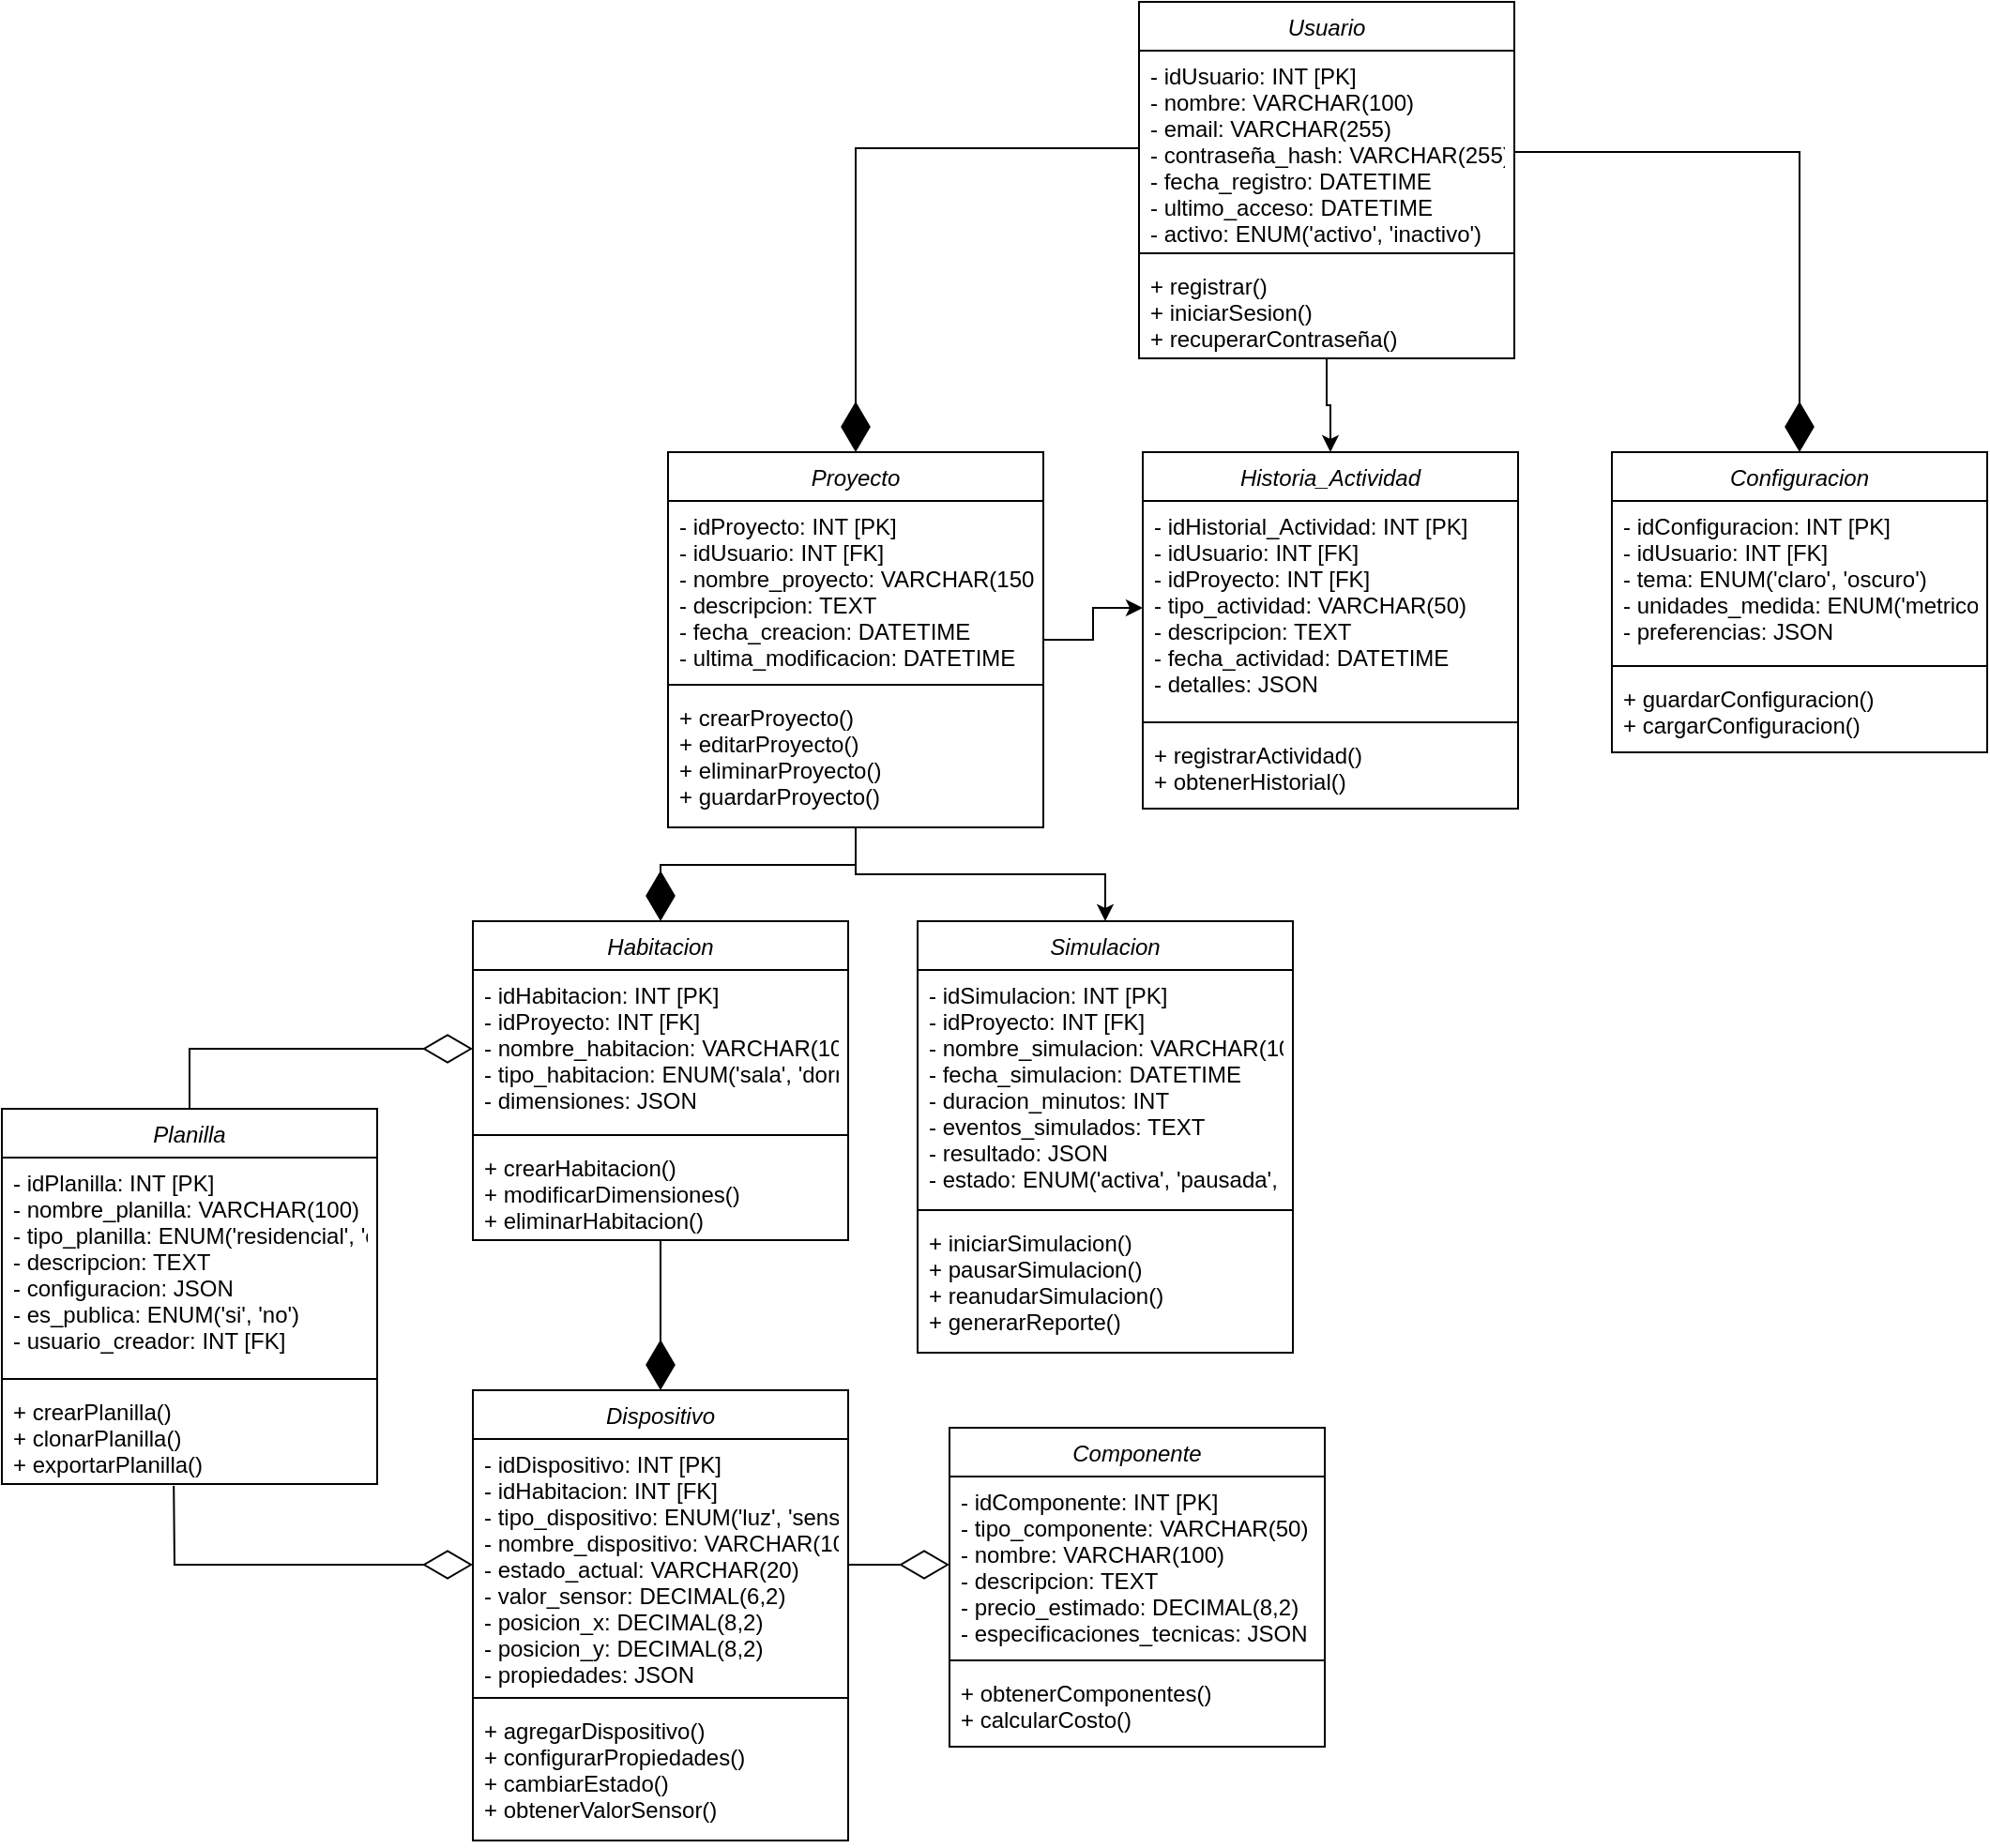 <mxfile version="28.2.8">
  <diagram id="C5RBs43oDa-KdzZeNtuy" name="Page-1">
    <mxGraphModel dx="1303" dy="709" grid="1" gridSize="10" guides="1" tooltips="1" connect="1" arrows="1" fold="1" page="1" pageScale="1" pageWidth="827" pageHeight="1169" math="0" shadow="0">
      <root>
        <mxCell id="WIyWlLk6GJQsqaUBKTNV-0" />
        <mxCell id="WIyWlLk6GJQsqaUBKTNV-1" parent="WIyWlLk6GJQsqaUBKTNV-0" />
        <mxCell id="V4DVvewW9u25lkIsxlTv-62" style="edgeStyle=orthogonalEdgeStyle;rounded=0;orthogonalLoop=1;jettySize=auto;html=1;entryX=0.5;entryY=0;entryDx=0;entryDy=0;" edge="1" parent="WIyWlLk6GJQsqaUBKTNV-1" source="zkfFHV4jXpPFQw0GAbJ--0" target="V4DVvewW9u25lkIsxlTv-29">
          <mxGeometry relative="1" as="geometry" />
        </mxCell>
        <mxCell id="zkfFHV4jXpPFQw0GAbJ--0" value="Usuario" style="swimlane;fontStyle=2;align=center;verticalAlign=top;childLayout=stackLayout;horizontal=1;startSize=26;horizontalStack=0;resizeParent=1;resizeLast=0;collapsible=1;marginBottom=0;rounded=0;shadow=0;strokeWidth=1;" parent="WIyWlLk6GJQsqaUBKTNV-1" vertex="1">
          <mxGeometry x="731" y="70" width="200" height="190" as="geometry">
            <mxRectangle x="230" y="140" width="160" height="26" as="alternateBounds" />
          </mxGeometry>
        </mxCell>
        <mxCell id="zkfFHV4jXpPFQw0GAbJ--1" value="- idUsuario: INT [PK]&#xa;    - nombre: VARCHAR(100)&#xa;    - email: VARCHAR(255)&#xa;    - contraseña_hash: VARCHAR(255)&#xa;    - fecha_registro: DATETIME&#xa;    - ultimo_acceso: DATETIME&#xa;    - activo: ENUM(&#39;activo&#39;, &#39;inactivo&#39;)" style="text;align=left;verticalAlign=top;spacingLeft=4;spacingRight=4;overflow=hidden;rotatable=0;points=[[0,0.5],[1,0.5]];portConstraint=eastwest;" parent="zkfFHV4jXpPFQw0GAbJ--0" vertex="1">
          <mxGeometry y="26" width="200" height="104" as="geometry" />
        </mxCell>
        <mxCell id="zkfFHV4jXpPFQw0GAbJ--4" value="" style="line;html=1;strokeWidth=1;align=left;verticalAlign=middle;spacingTop=-1;spacingLeft=3;spacingRight=3;rotatable=0;labelPosition=right;points=[];portConstraint=eastwest;" parent="zkfFHV4jXpPFQw0GAbJ--0" vertex="1">
          <mxGeometry y="130" width="200" height="8" as="geometry" />
        </mxCell>
        <mxCell id="zkfFHV4jXpPFQw0GAbJ--5" value="+ registrar()&#xa;+ iniciarSesion()&#xa;+ recuperarContraseña()" style="text;align=left;verticalAlign=top;spacingLeft=4;spacingRight=4;overflow=hidden;rotatable=0;points=[[0,0.5],[1,0.5]];portConstraint=eastwest;" parent="zkfFHV4jXpPFQw0GAbJ--0" vertex="1">
          <mxGeometry y="138" width="200" height="52" as="geometry" />
        </mxCell>
        <mxCell id="V4DVvewW9u25lkIsxlTv-41" style="edgeStyle=orthogonalEdgeStyle;rounded=0;orthogonalLoop=1;jettySize=auto;html=1;entryX=0;entryY=0.5;entryDx=0;entryDy=0;" edge="1" parent="WIyWlLk6GJQsqaUBKTNV-1" source="V4DVvewW9u25lkIsxlTv-0" target="V4DVvewW9u25lkIsxlTv-30">
          <mxGeometry relative="1" as="geometry" />
        </mxCell>
        <mxCell id="V4DVvewW9u25lkIsxlTv-48" style="edgeStyle=orthogonalEdgeStyle;rounded=0;orthogonalLoop=1;jettySize=auto;html=1;entryX=0.5;entryY=0;entryDx=0;entryDy=0;" edge="1" parent="WIyWlLk6GJQsqaUBKTNV-1" source="V4DVvewW9u25lkIsxlTv-0" target="V4DVvewW9u25lkIsxlTv-21">
          <mxGeometry relative="1" as="geometry" />
        </mxCell>
        <mxCell id="V4DVvewW9u25lkIsxlTv-0" value="Proyecto" style="swimlane;fontStyle=2;align=center;verticalAlign=top;childLayout=stackLayout;horizontal=1;startSize=26;horizontalStack=0;resizeParent=1;resizeLast=0;collapsible=1;marginBottom=0;rounded=0;shadow=0;strokeWidth=1;" vertex="1" parent="WIyWlLk6GJQsqaUBKTNV-1">
          <mxGeometry x="480" y="310" width="200" height="200" as="geometry">
            <mxRectangle x="230" y="140" width="160" height="26" as="alternateBounds" />
          </mxGeometry>
        </mxCell>
        <mxCell id="V4DVvewW9u25lkIsxlTv-1" value="- idProyecto: INT [PK]&#xa;    - idUsuario: INT [FK]&#xa;    - nombre_proyecto: VARCHAR(150)&#xa;    - descripcion: TEXT&#xa;    - fecha_creacion: DATETIME&#xa;    - ultima_modificacion: DATETIME" style="text;align=left;verticalAlign=top;spacingLeft=4;spacingRight=4;overflow=hidden;rotatable=0;points=[[0,0.5],[1,0.5]];portConstraint=eastwest;" vertex="1" parent="V4DVvewW9u25lkIsxlTv-0">
          <mxGeometry y="26" width="200" height="94" as="geometry" />
        </mxCell>
        <mxCell id="V4DVvewW9u25lkIsxlTv-2" value="" style="line;html=1;strokeWidth=1;align=left;verticalAlign=middle;spacingTop=-1;spacingLeft=3;spacingRight=3;rotatable=0;labelPosition=right;points=[];portConstraint=eastwest;" vertex="1" parent="V4DVvewW9u25lkIsxlTv-0">
          <mxGeometry y="120" width="200" height="8" as="geometry" />
        </mxCell>
        <mxCell id="V4DVvewW9u25lkIsxlTv-3" value="+ crearProyecto()&#xa;    + editarProyecto()&#xa;    + eliminarProyecto()&#xa;    + guardarProyecto()" style="text;align=left;verticalAlign=top;spacingLeft=4;spacingRight=4;overflow=hidden;rotatable=0;points=[[0,0.5],[1,0.5]];portConstraint=eastwest;" vertex="1" parent="V4DVvewW9u25lkIsxlTv-0">
          <mxGeometry y="128" width="200" height="72" as="geometry" />
        </mxCell>
        <mxCell id="V4DVvewW9u25lkIsxlTv-4" value="Habitacion" style="swimlane;fontStyle=2;align=center;verticalAlign=top;childLayout=stackLayout;horizontal=1;startSize=26;horizontalStack=0;resizeParent=1;resizeLast=0;collapsible=1;marginBottom=0;rounded=0;shadow=0;strokeWidth=1;" vertex="1" parent="WIyWlLk6GJQsqaUBKTNV-1">
          <mxGeometry x="376" y="560" width="200" height="170" as="geometry">
            <mxRectangle x="230" y="140" width="160" height="26" as="alternateBounds" />
          </mxGeometry>
        </mxCell>
        <mxCell id="V4DVvewW9u25lkIsxlTv-5" value="- idHabitacion: INT [PK]&#xa;    - idProyecto: INT [FK]&#xa;    - nombre_habitacion: VARCHAR(100)&#xa;    - tipo_habitacion: ENUM(&#39;sala&#39;, &#39;dormitorio&#39;, &#39;cocina&#39;, &#39;baño&#39;)&#xa;    - dimensiones: JSON" style="text;align=left;verticalAlign=top;spacingLeft=4;spacingRight=4;overflow=hidden;rotatable=0;points=[[0,0.5],[1,0.5]];portConstraint=eastwest;" vertex="1" parent="V4DVvewW9u25lkIsxlTv-4">
          <mxGeometry y="26" width="200" height="84" as="geometry" />
        </mxCell>
        <mxCell id="V4DVvewW9u25lkIsxlTv-6" value="" style="line;html=1;strokeWidth=1;align=left;verticalAlign=middle;spacingTop=-1;spacingLeft=3;spacingRight=3;rotatable=0;labelPosition=right;points=[];portConstraint=eastwest;" vertex="1" parent="V4DVvewW9u25lkIsxlTv-4">
          <mxGeometry y="110" width="200" height="8" as="geometry" />
        </mxCell>
        <mxCell id="V4DVvewW9u25lkIsxlTv-7" value="+ crearHabitacion()&#xa;    + modificarDimensiones()&#xa;    + eliminarHabitacion()" style="text;align=left;verticalAlign=top;spacingLeft=4;spacingRight=4;overflow=hidden;rotatable=0;points=[[0,0.5],[1,0.5]];portConstraint=eastwest;" vertex="1" parent="V4DVvewW9u25lkIsxlTv-4">
          <mxGeometry y="118" width="200" height="52" as="geometry" />
        </mxCell>
        <mxCell id="V4DVvewW9u25lkIsxlTv-8" value="Dispositivo" style="swimlane;fontStyle=2;align=center;verticalAlign=top;childLayout=stackLayout;horizontal=1;startSize=26;horizontalStack=0;resizeParent=1;resizeLast=0;collapsible=1;marginBottom=0;rounded=0;shadow=0;strokeWidth=1;" vertex="1" parent="WIyWlLk6GJQsqaUBKTNV-1">
          <mxGeometry x="376" y="810" width="200" height="240" as="geometry">
            <mxRectangle x="230" y="140" width="160" height="26" as="alternateBounds" />
          </mxGeometry>
        </mxCell>
        <mxCell id="V4DVvewW9u25lkIsxlTv-9" value="- idDispositivo: INT [PK]&#xa;    - idHabitacion: INT [FK]&#xa;    - tipo_dispositivo: ENUM(&#39;luz&#39;, &#39;sensor_movimiento&#39;, &#39;termostato&#39;, &#39;actuador&#39;)&#xa;    - nombre_dispositivo: VARCHAR(100)&#xa;    - estado_actual: VARCHAR(20)&#xa;    - valor_sensor: DECIMAL(6,2)&#xa;    - posicion_x: DECIMAL(8,2)&#xa;    - posicion_y: DECIMAL(8,2)&#xa;    - propiedades: JSON" style="text;align=left;verticalAlign=top;spacingLeft=4;spacingRight=4;overflow=hidden;rotatable=0;points=[[0,0.5],[1,0.5]];portConstraint=eastwest;" vertex="1" parent="V4DVvewW9u25lkIsxlTv-8">
          <mxGeometry y="26" width="200" height="134" as="geometry" />
        </mxCell>
        <mxCell id="V4DVvewW9u25lkIsxlTv-10" value="" style="line;html=1;strokeWidth=1;align=left;verticalAlign=middle;spacingTop=-1;spacingLeft=3;spacingRight=3;rotatable=0;labelPosition=right;points=[];portConstraint=eastwest;" vertex="1" parent="V4DVvewW9u25lkIsxlTv-8">
          <mxGeometry y="160" width="200" height="8" as="geometry" />
        </mxCell>
        <mxCell id="V4DVvewW9u25lkIsxlTv-11" value="+ agregarDispositivo()&#xa;    + configurarPropiedades()&#xa;    + cambiarEstado()&#xa;    + obtenerValorSensor()" style="text;align=left;verticalAlign=top;spacingLeft=4;spacingRight=4;overflow=hidden;rotatable=0;points=[[0,0.5],[1,0.5]];portConstraint=eastwest;" vertex="1" parent="V4DVvewW9u25lkIsxlTv-8">
          <mxGeometry y="168" width="200" height="72" as="geometry" />
        </mxCell>
        <mxCell id="V4DVvewW9u25lkIsxlTv-17" value="Componente" style="swimlane;fontStyle=2;align=center;verticalAlign=top;childLayout=stackLayout;horizontal=1;startSize=26;horizontalStack=0;resizeParent=1;resizeLast=0;collapsible=1;marginBottom=0;rounded=0;shadow=0;strokeWidth=1;" vertex="1" parent="WIyWlLk6GJQsqaUBKTNV-1">
          <mxGeometry x="630" y="830" width="200" height="170" as="geometry">
            <mxRectangle x="230" y="140" width="160" height="26" as="alternateBounds" />
          </mxGeometry>
        </mxCell>
        <mxCell id="V4DVvewW9u25lkIsxlTv-18" value="- idComponente: INT [PK]&#xa;    - tipo_componente: VARCHAR(50)&#xa;    - nombre: VARCHAR(100)&#xa;    - descripcion: TEXT&#xa;    - precio_estimado: DECIMAL(8,2)&#xa;    - especificaciones_tecnicas: JSON" style="text;align=left;verticalAlign=top;spacingLeft=4;spacingRight=4;overflow=hidden;rotatable=0;points=[[0,0.5],[1,0.5]];portConstraint=eastwest;" vertex="1" parent="V4DVvewW9u25lkIsxlTv-17">
          <mxGeometry y="26" width="200" height="94" as="geometry" />
        </mxCell>
        <mxCell id="V4DVvewW9u25lkIsxlTv-19" value="" style="line;html=1;strokeWidth=1;align=left;verticalAlign=middle;spacingTop=-1;spacingLeft=3;spacingRight=3;rotatable=0;labelPosition=right;points=[];portConstraint=eastwest;" vertex="1" parent="V4DVvewW9u25lkIsxlTv-17">
          <mxGeometry y="120" width="200" height="8" as="geometry" />
        </mxCell>
        <mxCell id="V4DVvewW9u25lkIsxlTv-20" value="+ obtenerComponentes()&#xa;    + calcularCosto()" style="text;align=left;verticalAlign=top;spacingLeft=4;spacingRight=4;overflow=hidden;rotatable=0;points=[[0,0.5],[1,0.5]];portConstraint=eastwest;" vertex="1" parent="V4DVvewW9u25lkIsxlTv-17">
          <mxGeometry y="128" width="200" height="42" as="geometry" />
        </mxCell>
        <mxCell id="V4DVvewW9u25lkIsxlTv-21" value="Simulacion" style="swimlane;fontStyle=2;align=center;verticalAlign=top;childLayout=stackLayout;horizontal=1;startSize=26;horizontalStack=0;resizeParent=1;resizeLast=0;collapsible=1;marginBottom=0;rounded=0;shadow=0;strokeWidth=1;" vertex="1" parent="WIyWlLk6GJQsqaUBKTNV-1">
          <mxGeometry x="613" y="560" width="200" height="230" as="geometry">
            <mxRectangle x="230" y="140" width="160" height="26" as="alternateBounds" />
          </mxGeometry>
        </mxCell>
        <mxCell id="V4DVvewW9u25lkIsxlTv-22" value="- idSimulacion: INT [PK]&#xa;    - idProyecto: INT [FK]&#xa;    - nombre_simulacion: VARCHAR(100)&#xa;    - fecha_simulacion: DATETIME&#xa;    - duracion_minutos: INT&#xa;    - eventos_simulados: TEXT&#xa;    - resultado: JSON&#xa;    - estado: ENUM(&#39;activa&#39;, &#39;pausada&#39;, &#39;finalizada&#39;)" style="text;align=left;verticalAlign=top;spacingLeft=4;spacingRight=4;overflow=hidden;rotatable=0;points=[[0,0.5],[1,0.5]];portConstraint=eastwest;" vertex="1" parent="V4DVvewW9u25lkIsxlTv-21">
          <mxGeometry y="26" width="200" height="124" as="geometry" />
        </mxCell>
        <mxCell id="V4DVvewW9u25lkIsxlTv-23" value="" style="line;html=1;strokeWidth=1;align=left;verticalAlign=middle;spacingTop=-1;spacingLeft=3;spacingRight=3;rotatable=0;labelPosition=right;points=[];portConstraint=eastwest;" vertex="1" parent="V4DVvewW9u25lkIsxlTv-21">
          <mxGeometry y="150" width="200" height="8" as="geometry" />
        </mxCell>
        <mxCell id="V4DVvewW9u25lkIsxlTv-24" value="+ iniciarSimulacion()&#xa;    + pausarSimulacion()&#xa;    + reanudarSimulacion()&#xa;    + generarReporte()" style="text;align=left;verticalAlign=top;spacingLeft=4;spacingRight=4;overflow=hidden;rotatable=0;points=[[0,0.5],[1,0.5]];portConstraint=eastwest;" vertex="1" parent="V4DVvewW9u25lkIsxlTv-21">
          <mxGeometry y="158" width="200" height="72" as="geometry" />
        </mxCell>
        <mxCell id="V4DVvewW9u25lkIsxlTv-25" value="Configuracion" style="swimlane;fontStyle=2;align=center;verticalAlign=top;childLayout=stackLayout;horizontal=1;startSize=26;horizontalStack=0;resizeParent=1;resizeLast=0;collapsible=1;marginBottom=0;rounded=0;shadow=0;strokeWidth=1;" vertex="1" parent="WIyWlLk6GJQsqaUBKTNV-1">
          <mxGeometry x="983" y="310" width="200" height="160" as="geometry">
            <mxRectangle x="230" y="140" width="160" height="26" as="alternateBounds" />
          </mxGeometry>
        </mxCell>
        <mxCell id="V4DVvewW9u25lkIsxlTv-26" value="- idConfiguracion: INT [PK]&#xa;    - idUsuario: INT [FK]&#xa;    - tema: ENUM(&#39;claro&#39;, &#39;oscuro&#39;)&#xa;    - unidades_medida: ENUM(&#39;metrico&#39;, &#39;imperial&#39;)&#xa;    - preferencias: JSON" style="text;align=left;verticalAlign=top;spacingLeft=4;spacingRight=4;overflow=hidden;rotatable=0;points=[[0,0.5],[1,0.5]];portConstraint=eastwest;" vertex="1" parent="V4DVvewW9u25lkIsxlTv-25">
          <mxGeometry y="26" width="200" height="84" as="geometry" />
        </mxCell>
        <mxCell id="V4DVvewW9u25lkIsxlTv-27" value="" style="line;html=1;strokeWidth=1;align=left;verticalAlign=middle;spacingTop=-1;spacingLeft=3;spacingRight=3;rotatable=0;labelPosition=right;points=[];portConstraint=eastwest;" vertex="1" parent="V4DVvewW9u25lkIsxlTv-25">
          <mxGeometry y="110" width="200" height="8" as="geometry" />
        </mxCell>
        <mxCell id="V4DVvewW9u25lkIsxlTv-28" value="+ guardarConfiguracion()&#xa;    + cargarConfiguracion()" style="text;align=left;verticalAlign=top;spacingLeft=4;spacingRight=4;overflow=hidden;rotatable=0;points=[[0,0.5],[1,0.5]];portConstraint=eastwest;" vertex="1" parent="V4DVvewW9u25lkIsxlTv-25">
          <mxGeometry y="118" width="200" height="42" as="geometry" />
        </mxCell>
        <mxCell id="V4DVvewW9u25lkIsxlTv-29" value="Historia_Actividad" style="swimlane;fontStyle=2;align=center;verticalAlign=top;childLayout=stackLayout;horizontal=1;startSize=26;horizontalStack=0;resizeParent=1;resizeLast=0;collapsible=1;marginBottom=0;rounded=0;shadow=0;strokeWidth=1;" vertex="1" parent="WIyWlLk6GJQsqaUBKTNV-1">
          <mxGeometry x="733" y="310" width="200" height="190" as="geometry">
            <mxRectangle x="230" y="140" width="160" height="26" as="alternateBounds" />
          </mxGeometry>
        </mxCell>
        <mxCell id="V4DVvewW9u25lkIsxlTv-30" value="- idHistorial_Actividad: INT [PK]&#xa;    - idUsuario: INT [FK]&#xa;    - idProyecto: INT [FK]&#xa;    - tipo_actividad: VARCHAR(50)&#xa;    - descripcion: TEXT&#xa;    - fecha_actividad: DATETIME&#xa;    - detalles: JSON" style="text;align=left;verticalAlign=top;spacingLeft=4;spacingRight=4;overflow=hidden;rotatable=0;points=[[0,0.5],[1,0.5]];portConstraint=eastwest;" vertex="1" parent="V4DVvewW9u25lkIsxlTv-29">
          <mxGeometry y="26" width="200" height="114" as="geometry" />
        </mxCell>
        <mxCell id="V4DVvewW9u25lkIsxlTv-31" value="" style="line;html=1;strokeWidth=1;align=left;verticalAlign=middle;spacingTop=-1;spacingLeft=3;spacingRight=3;rotatable=0;labelPosition=right;points=[];portConstraint=eastwest;" vertex="1" parent="V4DVvewW9u25lkIsxlTv-29">
          <mxGeometry y="140" width="200" height="8" as="geometry" />
        </mxCell>
        <mxCell id="V4DVvewW9u25lkIsxlTv-32" value="+ registrarActividad()&#xa;    + obtenerHistorial()" style="text;align=left;verticalAlign=top;spacingLeft=4;spacingRight=4;overflow=hidden;rotatable=0;points=[[0,0.5],[1,0.5]];portConstraint=eastwest;" vertex="1" parent="V4DVvewW9u25lkIsxlTv-29">
          <mxGeometry y="148" width="200" height="42" as="geometry" />
        </mxCell>
        <mxCell id="V4DVvewW9u25lkIsxlTv-33" value="Planilla" style="swimlane;fontStyle=2;align=center;verticalAlign=top;childLayout=stackLayout;horizontal=1;startSize=26;horizontalStack=0;resizeParent=1;resizeLast=0;collapsible=1;marginBottom=0;rounded=0;shadow=0;strokeWidth=1;" vertex="1" parent="WIyWlLk6GJQsqaUBKTNV-1">
          <mxGeometry x="125" y="660" width="200" height="200" as="geometry">
            <mxRectangle x="230" y="140" width="160" height="26" as="alternateBounds" />
          </mxGeometry>
        </mxCell>
        <mxCell id="V4DVvewW9u25lkIsxlTv-34" value="- idPlanilla: INT [PK]&#xa;    - nombre_planilla: VARCHAR(100)&#xa;    - tipo_planilla: ENUM(&#39;residencial&#39;, &#39;comercial&#39;, &#39;personalizado&#39;)&#xa;    - descripcion: TEXT&#xa;    - configuracion: JSON&#xa;    - es_publica: ENUM(&#39;si&#39;, &#39;no&#39;)&#xa;    - usuario_creador: INT [FK]" style="text;align=left;verticalAlign=top;spacingLeft=4;spacingRight=4;overflow=hidden;rotatable=0;points=[[0,0.5],[1,0.5]];portConstraint=eastwest;" vertex="1" parent="V4DVvewW9u25lkIsxlTv-33">
          <mxGeometry y="26" width="200" height="114" as="geometry" />
        </mxCell>
        <mxCell id="V4DVvewW9u25lkIsxlTv-35" value="" style="line;html=1;strokeWidth=1;align=left;verticalAlign=middle;spacingTop=-1;spacingLeft=3;spacingRight=3;rotatable=0;labelPosition=right;points=[];portConstraint=eastwest;" vertex="1" parent="V4DVvewW9u25lkIsxlTv-33">
          <mxGeometry y="140" width="200" height="8" as="geometry" />
        </mxCell>
        <mxCell id="V4DVvewW9u25lkIsxlTv-36" value="+ crearPlanilla()&#xa;    + clonarPlanilla()&#xa;    + exportarPlanilla()" style="text;align=left;verticalAlign=top;spacingLeft=4;spacingRight=4;overflow=hidden;rotatable=0;points=[[0,0.5],[1,0.5]];portConstraint=eastwest;" vertex="1" parent="V4DVvewW9u25lkIsxlTv-33">
          <mxGeometry y="148" width="200" height="52" as="geometry" />
        </mxCell>
        <mxCell id="V4DVvewW9u25lkIsxlTv-53" value="" style="endArrow=diamondThin;endFill=1;endSize=24;html=1;rounded=0;entryX=0.5;entryY=0;entryDx=0;entryDy=0;exitX=0;exitY=0.5;exitDx=0;exitDy=0;" edge="1" parent="WIyWlLk6GJQsqaUBKTNV-1" source="zkfFHV4jXpPFQw0GAbJ--1" target="V4DVvewW9u25lkIsxlTv-0">
          <mxGeometry width="160" relative="1" as="geometry">
            <mxPoint x="376" y="258.75" as="sourcePoint" />
            <mxPoint x="536" y="258.75" as="targetPoint" />
            <Array as="points">
              <mxPoint x="580" y="148" />
            </Array>
          </mxGeometry>
        </mxCell>
        <mxCell id="V4DVvewW9u25lkIsxlTv-56" value="" style="endArrow=diamondThin;endFill=1;endSize=24;html=1;rounded=0;entryX=0.5;entryY=0;entryDx=0;entryDy=0;" edge="1" parent="WIyWlLk6GJQsqaUBKTNV-1" target="V4DVvewW9u25lkIsxlTv-4">
          <mxGeometry width="160" relative="1" as="geometry">
            <mxPoint x="580" y="530" as="sourcePoint" />
            <mxPoint x="480" y="530" as="targetPoint" />
            <Array as="points">
              <mxPoint x="476" y="530" />
            </Array>
          </mxGeometry>
        </mxCell>
        <mxCell id="V4DVvewW9u25lkIsxlTv-57" value="" style="endArrow=diamondThin;endFill=1;endSize=24;html=1;rounded=0;entryX=0.5;entryY=0;entryDx=0;entryDy=0;" edge="1" parent="WIyWlLk6GJQsqaUBKTNV-1" target="V4DVvewW9u25lkIsxlTv-8">
          <mxGeometry width="160" relative="1" as="geometry">
            <mxPoint x="476" y="730" as="sourcePoint" />
            <mxPoint x="590" y="700" as="targetPoint" />
          </mxGeometry>
        </mxCell>
        <mxCell id="V4DVvewW9u25lkIsxlTv-58" value="" style="endArrow=diamondThin;endFill=1;endSize=24;html=1;rounded=0;entryX=0.5;entryY=0;entryDx=0;entryDy=0;" edge="1" parent="WIyWlLk6GJQsqaUBKTNV-1" target="V4DVvewW9u25lkIsxlTv-25">
          <mxGeometry width="160" relative="1" as="geometry">
            <mxPoint x="931" y="150" as="sourcePoint" />
            <mxPoint x="1091" y="150" as="targetPoint" />
            <Array as="points">
              <mxPoint x="1083" y="150" />
            </Array>
          </mxGeometry>
        </mxCell>
        <mxCell id="V4DVvewW9u25lkIsxlTv-59" value="" style="endArrow=diamondThin;endFill=0;endSize=24;html=1;rounded=0;exitX=1;exitY=0.5;exitDx=0;exitDy=0;entryX=0;entryY=0.5;entryDx=0;entryDy=0;" edge="1" parent="WIyWlLk6GJQsqaUBKTNV-1" source="V4DVvewW9u25lkIsxlTv-9" target="V4DVvewW9u25lkIsxlTv-18">
          <mxGeometry width="160" relative="1" as="geometry">
            <mxPoint x="613" y="950" as="sourcePoint" />
            <mxPoint x="773" y="950" as="targetPoint" />
          </mxGeometry>
        </mxCell>
        <mxCell id="V4DVvewW9u25lkIsxlTv-60" value="" style="endArrow=diamondThin;endFill=0;endSize=24;html=1;rounded=0;entryX=0;entryY=0.5;entryDx=0;entryDy=0;exitX=0.5;exitY=0;exitDx=0;exitDy=0;" edge="1" parent="WIyWlLk6GJQsqaUBKTNV-1" source="V4DVvewW9u25lkIsxlTv-33" target="V4DVvewW9u25lkIsxlTv-5">
          <mxGeometry width="160" relative="1" as="geometry">
            <mxPoint x="200" y="644.6" as="sourcePoint" />
            <mxPoint x="360" y="644.6" as="targetPoint" />
            <Array as="points">
              <mxPoint x="225" y="628" />
            </Array>
          </mxGeometry>
        </mxCell>
        <mxCell id="V4DVvewW9u25lkIsxlTv-61" value="" style="endArrow=diamondThin;endFill=0;endSize=24;html=1;rounded=0;entryX=0;entryY=0.5;entryDx=0;entryDy=0;exitX=0.458;exitY=1.018;exitDx=0;exitDy=0;exitPerimeter=0;" edge="1" parent="WIyWlLk6GJQsqaUBKTNV-1" source="V4DVvewW9u25lkIsxlTv-36" target="V4DVvewW9u25lkIsxlTv-9">
          <mxGeometry width="160" relative="1" as="geometry">
            <mxPoint x="190" y="914.6" as="sourcePoint" />
            <mxPoint x="350" y="914.6" as="targetPoint" />
            <Array as="points">
              <mxPoint x="217" y="903" />
            </Array>
          </mxGeometry>
        </mxCell>
      </root>
    </mxGraphModel>
  </diagram>
</mxfile>
